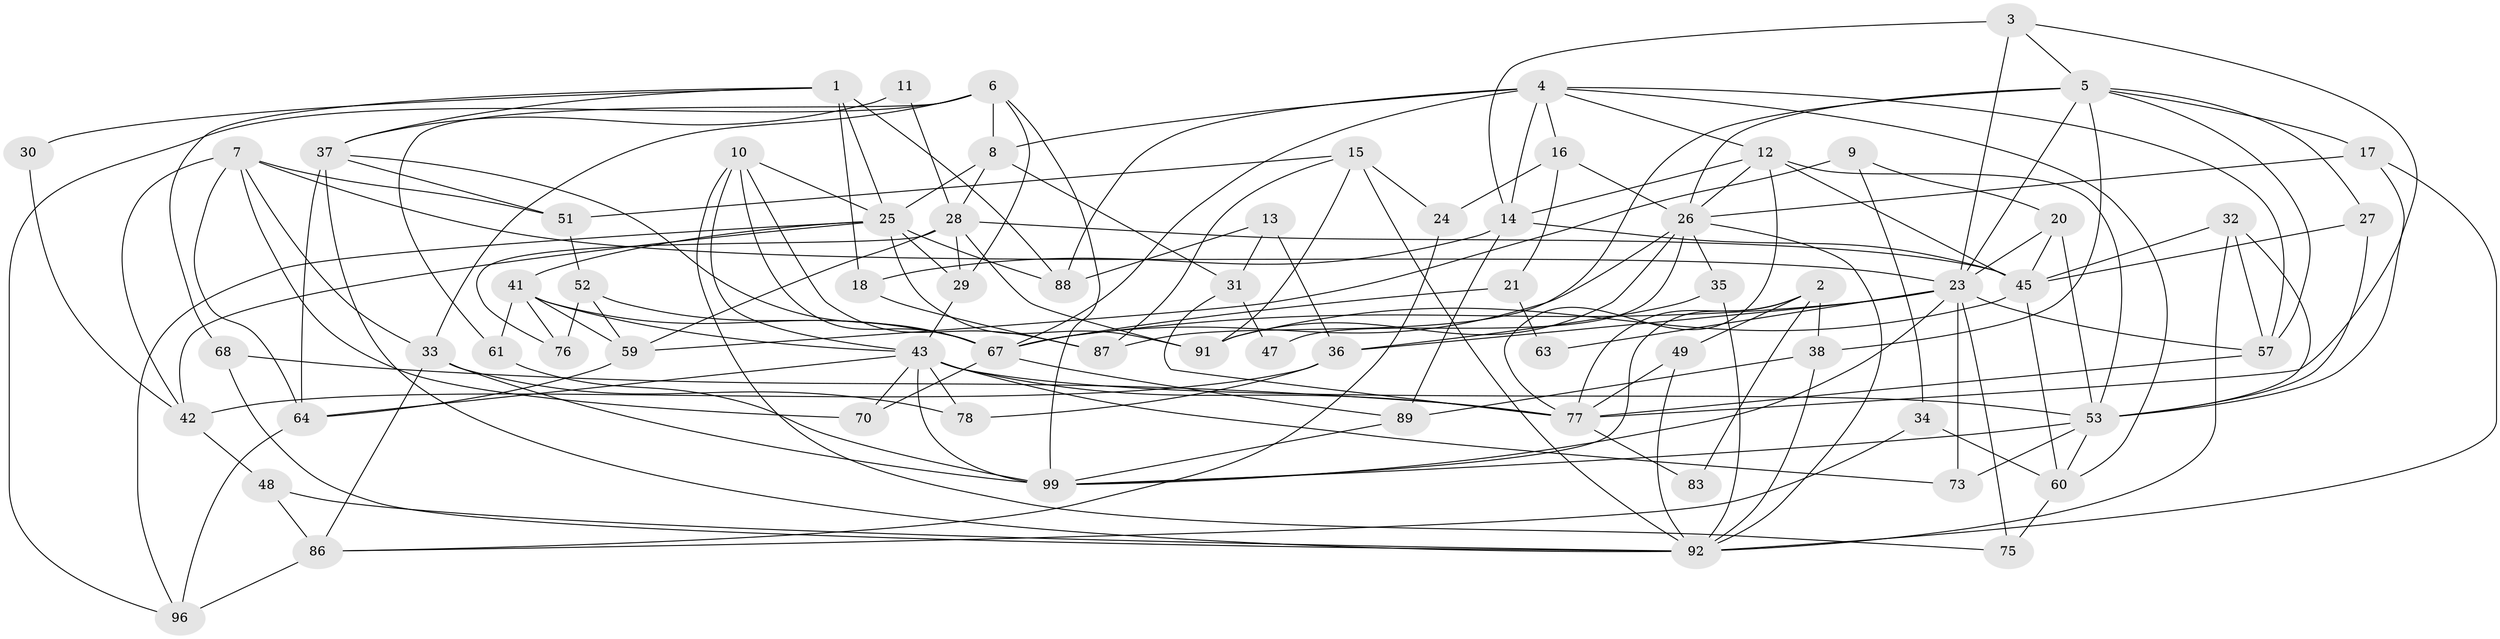 // Generated by graph-tools (version 1.1) at 2025/52/02/27/25 19:52:05]
// undirected, 69 vertices, 170 edges
graph export_dot {
graph [start="1"]
  node [color=gray90,style=filled];
  1 [super="+50"];
  2;
  3 [super="+84"];
  4 [super="+19"];
  5 [super="+55"];
  6 [super="+58"];
  7 [super="+106"];
  8 [super="+100"];
  9;
  10 [super="+69"];
  11;
  12 [super="+66"];
  13;
  14 [super="+74"];
  15;
  16 [super="+22"];
  17 [super="+71"];
  18 [super="+104"];
  20;
  21;
  23 [super="+46"];
  24 [super="+44"];
  25 [super="+72"];
  26 [super="+81"];
  27 [super="+54"];
  28 [super="+103"];
  29;
  30;
  31 [super="+40"];
  32;
  33 [super="+39"];
  34;
  35;
  36 [super="+65"];
  37 [super="+82"];
  38;
  41 [super="+97"];
  42 [super="+56"];
  43 [super="+79"];
  45 [super="+95"];
  47;
  48;
  49;
  51 [super="+85"];
  52;
  53 [super="+62"];
  57;
  59 [super="+90"];
  60 [super="+80"];
  61;
  63;
  64;
  67 [super="+102"];
  68;
  70;
  73;
  75;
  76;
  77 [super="+94"];
  78;
  83;
  86 [super="+98"];
  87;
  88;
  89 [super="+101"];
  91;
  92 [super="+93"];
  96;
  99 [super="+105"];
  1 -- 18 [weight=2];
  1 -- 68;
  1 -- 88;
  1 -- 25;
  1 -- 30;
  1 -- 37;
  2 -- 77;
  2 -- 38;
  2 -- 49;
  2 -- 83;
  2 -- 99;
  3 -- 14;
  3 -- 23;
  3 -- 5;
  3 -- 77;
  4 -- 14;
  4 -- 60;
  4 -- 88;
  4 -- 16;
  4 -- 67;
  4 -- 8;
  4 -- 57;
  4 -- 12;
  5 -- 57;
  5 -- 17;
  5 -- 87;
  5 -- 26;
  5 -- 38;
  5 -- 23;
  5 -- 27;
  6 -- 29;
  6 -- 33;
  6 -- 96;
  6 -- 8;
  6 -- 99 [weight=2];
  6 -- 61;
  7 -- 64;
  7 -- 33;
  7 -- 42;
  7 -- 70;
  7 -- 51;
  7 -- 23;
  8 -- 25;
  8 -- 28;
  8 -- 31;
  9 -- 59;
  9 -- 20;
  9 -- 34;
  10 -- 87;
  10 -- 75;
  10 -- 25;
  10 -- 67;
  10 -- 43;
  11 -- 28;
  11 -- 37;
  12 -- 77;
  12 -- 53;
  12 -- 26;
  12 -- 45;
  12 -- 14;
  13 -- 88;
  13 -- 31;
  13 -- 36;
  14 -- 89;
  14 -- 18;
  14 -- 45;
  15 -- 92;
  15 -- 91;
  15 -- 87;
  15 -- 51;
  15 -- 24;
  16 -- 26 [weight=2];
  16 -- 24;
  16 -- 21;
  17 -- 92;
  17 -- 53;
  17 -- 26;
  18 -- 87;
  20 -- 45;
  20 -- 53;
  20 -- 23;
  21 -- 63;
  21 -- 67;
  23 -- 57;
  23 -- 63;
  23 -- 75;
  23 -- 36;
  23 -- 73;
  23 -- 67;
  23 -- 99;
  24 -- 86;
  25 -- 29;
  25 -- 88;
  25 -- 91;
  25 -- 96;
  25 -- 41;
  25 -- 42;
  26 -- 47;
  26 -- 67;
  26 -- 35;
  26 -- 91;
  26 -- 92;
  27 -- 45;
  27 -- 53;
  28 -- 91;
  28 -- 59;
  28 -- 29;
  28 -- 76;
  28 -- 45;
  29 -- 43;
  30 -- 42;
  31 -- 47;
  31 -- 77;
  32 -- 57;
  32 -- 53;
  32 -- 45;
  32 -- 92;
  33 -- 78;
  33 -- 86;
  33 -- 99;
  34 -- 60;
  34 -- 86;
  35 -- 92;
  35 -- 36;
  36 -- 42;
  36 -- 78;
  37 -- 51;
  37 -- 64;
  37 -- 67;
  37 -- 92;
  38 -- 92;
  38 -- 89;
  41 -- 61;
  41 -- 67;
  41 -- 76;
  41 -- 59;
  41 -- 43;
  42 -- 48;
  43 -- 99;
  43 -- 64;
  43 -- 70;
  43 -- 73;
  43 -- 53;
  43 -- 77;
  43 -- 78;
  45 -- 60;
  45 -- 91;
  48 -- 86;
  48 -- 92;
  49 -- 77;
  49 -- 92;
  51 -- 52;
  52 -- 67;
  52 -- 76;
  52 -- 59;
  53 -- 60;
  53 -- 73;
  53 -- 99;
  57 -- 77;
  59 -- 64;
  60 -- 75;
  61 -- 99;
  64 -- 96;
  67 -- 89;
  67 -- 70;
  68 -- 92;
  68 -- 77;
  77 -- 83;
  86 -- 96;
  89 -- 99;
}
